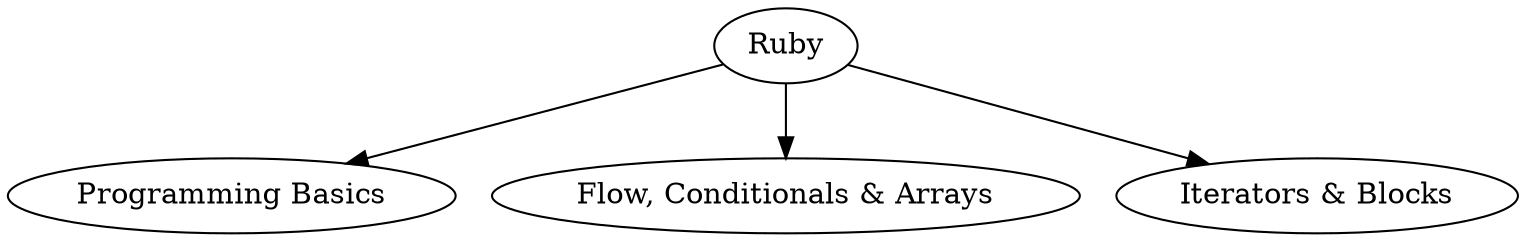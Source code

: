 digraph G {
  "1" [label="Ruby"]
  "1" -> "2"
  "2" [label="Programming Basics"]
  "1" -> "3"
  "3" [label="Flow, Conditionals & Arrays"]
  "1" -> "4"
  "4" [label="Iterators & Blocks"]
}
